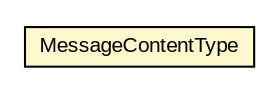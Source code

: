 #!/usr/local/bin/dot
#
# Class diagram 
# Generated by UMLGraph version R5_6-24-gf6e263 (http://www.umlgraph.org/)
#

digraph G {
	edge [fontname="arial",fontsize=10,labelfontname="arial",labelfontsize=10];
	node [fontname="arial",fontsize=10,shape=plaintext];
	nodesep=0.25;
	ranksep=0.5;
	// org.oasis_open.docs.wsdm.mows_2.MessageContentType
	c789199 [label=<<table title="org.oasis_open.docs.wsdm.mows_2.MessageContentType" border="0" cellborder="1" cellspacing="0" cellpadding="2" port="p" bgcolor="lemonChiffon" href="./MessageContentType.html">
		<tr><td><table border="0" cellspacing="0" cellpadding="1">
<tr><td align="center" balign="center"> MessageContentType </td></tr>
		</table></td></tr>
		</table>>, URL="./MessageContentType.html", fontname="arial", fontcolor="black", fontsize=10.0];
}

